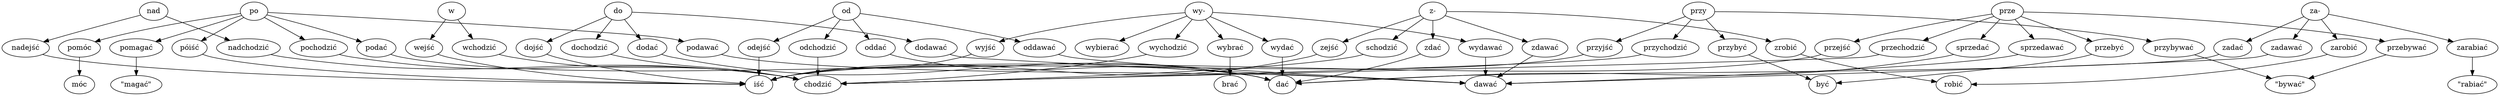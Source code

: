 // Polish Verbs Mindmap Graphviz file
//
// Copyright 2020 Rudy Matela
//
// This text is available under
// the Creative Commons Attribution-ShareAlike 3.0 Licence
// or (at your option), the GNU Free Documentation License version 1.3 or Later.
//
// This was a fun experiment, but it is not very useful.
digraph G {
	do -> dochodzić -> chodzić
	do -> dodać -> dać
	do -> dodawać -> dawać
	do -> dojść -> iść
	nad -> nadchodzić -> chodzić
	nad -> nadejść -> iść
	od -> odchodzić -> chodzić
	od -> oddać -> dać
	od -> oddawać -> dawać
	od -> odejść -> iść
	po -> pochodzić -> chodzić
	po -> podać -> dać
	po -> podawać -> dawać
	po -> póiść -> iść
	po -> pomagać -> magać
	po -> pomóc -> móc
	prze -> przebyć -> być
	prze -> przebywać -> bywać
	prze -> przechodzić -> chodzić
	prze -> przejść -> iść
	przy -> przybyć -> być
	przy -> przybywać -> bywać
	przy -> przychodzić -> chodzić
	przy -> przyjść -> iść
	w -> wchodzić -> chodzić
	w -> wejść -> iść
	"wy-" -> wybierać
	"wy-" -> wybrać -> brać
	"wy-" -> wychodzić -> chodzić
	"wy-" -> wydać -> dać
	"wy-" -> wydawać -> dawać
	"wy-" -> wyjść -> iść
	"za-" -> zadać -> dać
	"za-" -> zadawać -> dawać
	"za-" -> zarabiać -> rabiać
	"za-" -> zarobić -> robić
	"z-" -> schodzić -> chodzić
	"z-" -> zdać -> dać
	"z-" -> zdawać -> dawać
	"z-" -> zejść -> iść
	"z-" -> zrobić -> robić
	prze -> sprzedać -> dać
	prze -> sprzedawać -> dawać
	bywać [label="&quot;bywać&quot;"]
	magać [label="&quot;magać&quot;"]
	rabiać [label="&quot;rabiać&quot;"]
}
